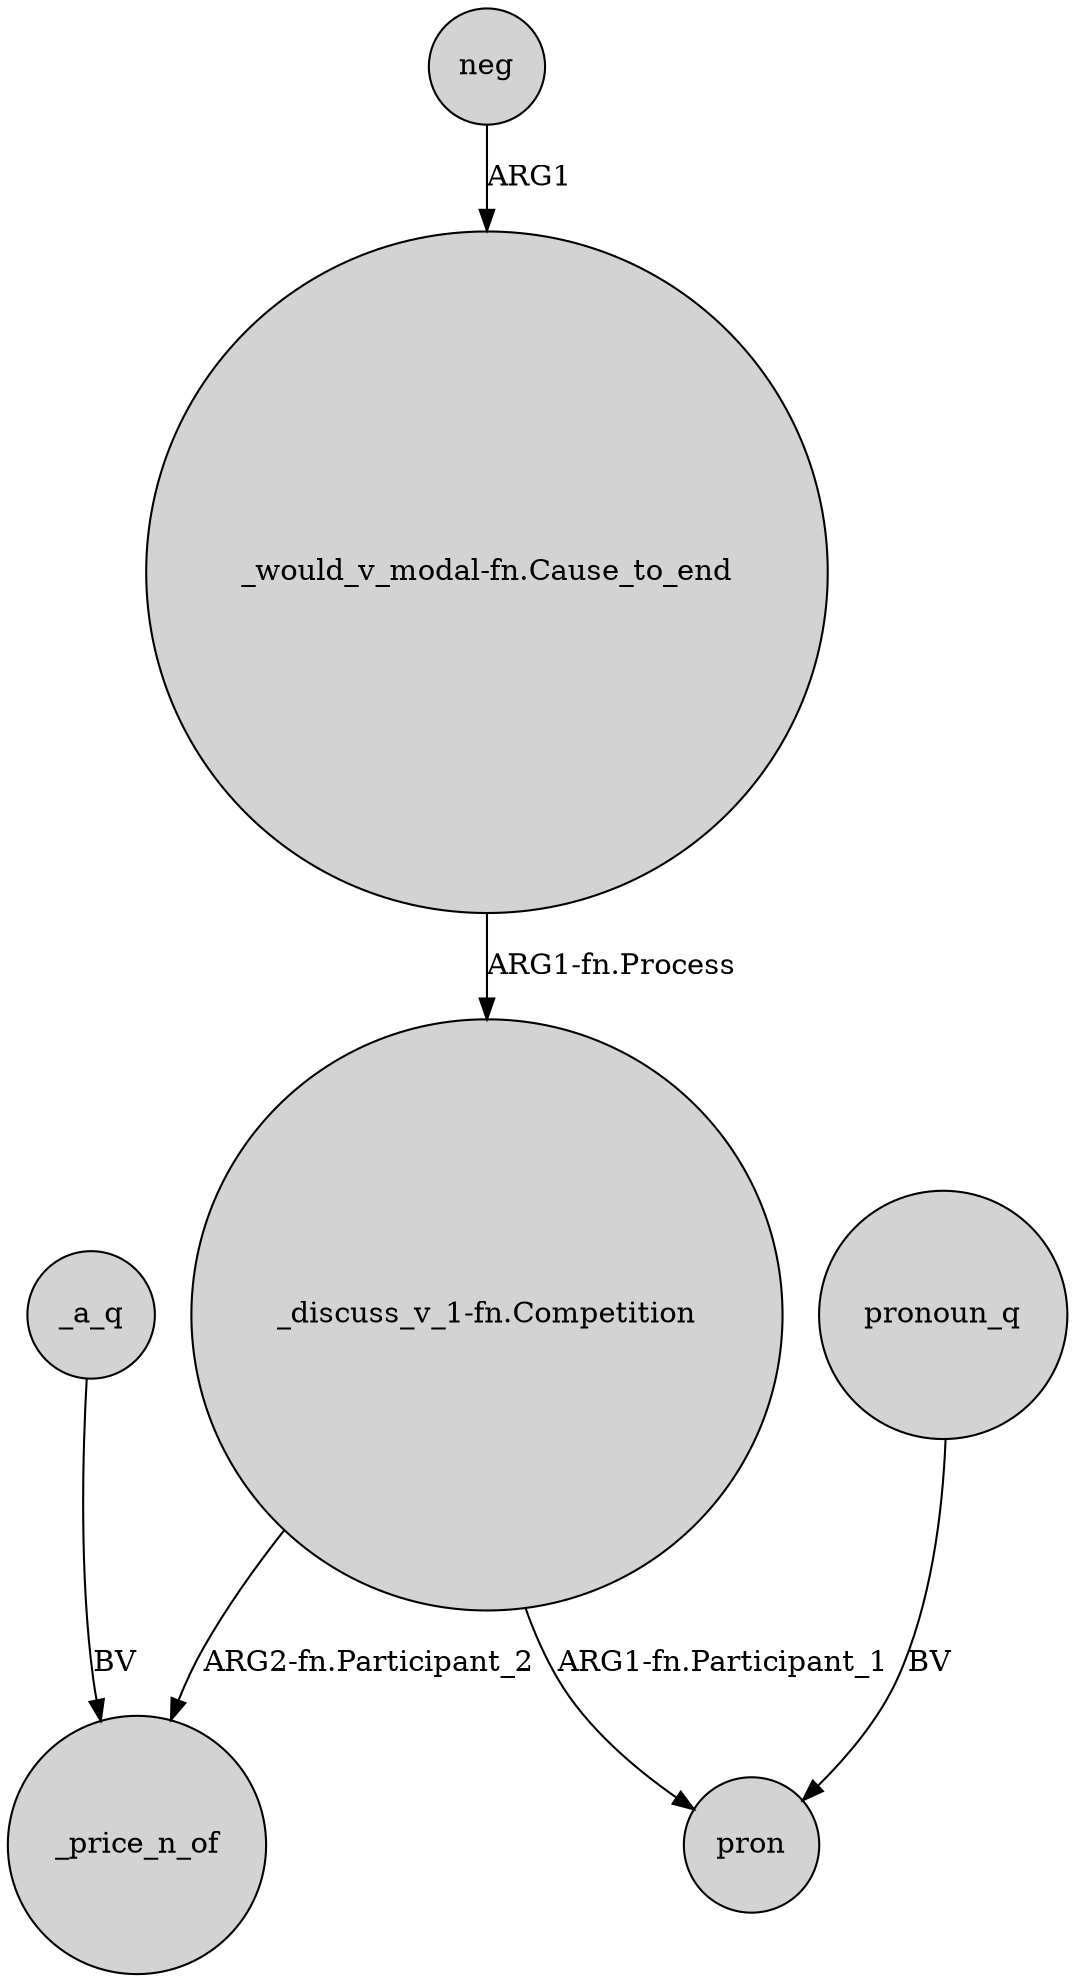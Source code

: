 digraph {
	node [shape=circle style=filled]
	"_discuss_v_1-fn.Competition" -> _price_n_of [label="ARG2-fn.Participant_2"]
	neg -> "_would_v_modal-fn.Cause_to_end" [label=ARG1]
	pronoun_q -> pron [label=BV]
	_a_q -> _price_n_of [label=BV]
	"_would_v_modal-fn.Cause_to_end" -> "_discuss_v_1-fn.Competition" [label="ARG1-fn.Process"]
	"_discuss_v_1-fn.Competition" -> pron [label="ARG1-fn.Participant_1"]
}
